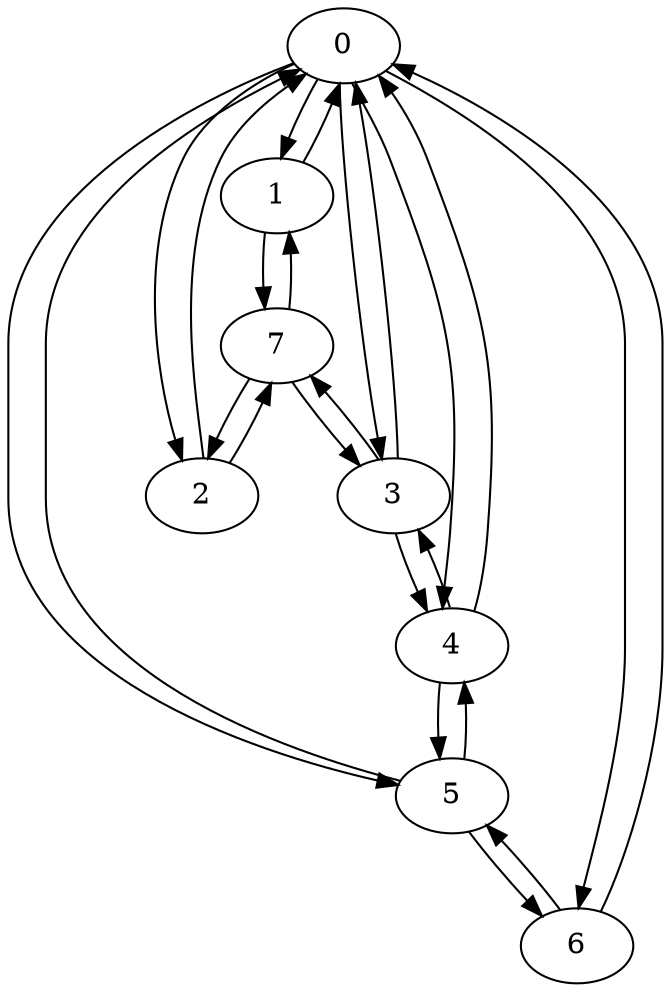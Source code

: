 digraph example{
    0->{1;2;3;4;5;6}
    1->{0;7}
    2->{0;7}
    3->{0;4;7}
    4->{3;5;0}
    5->{4;6;0}
    6->{5;0}
    7->{1,2,3}
}